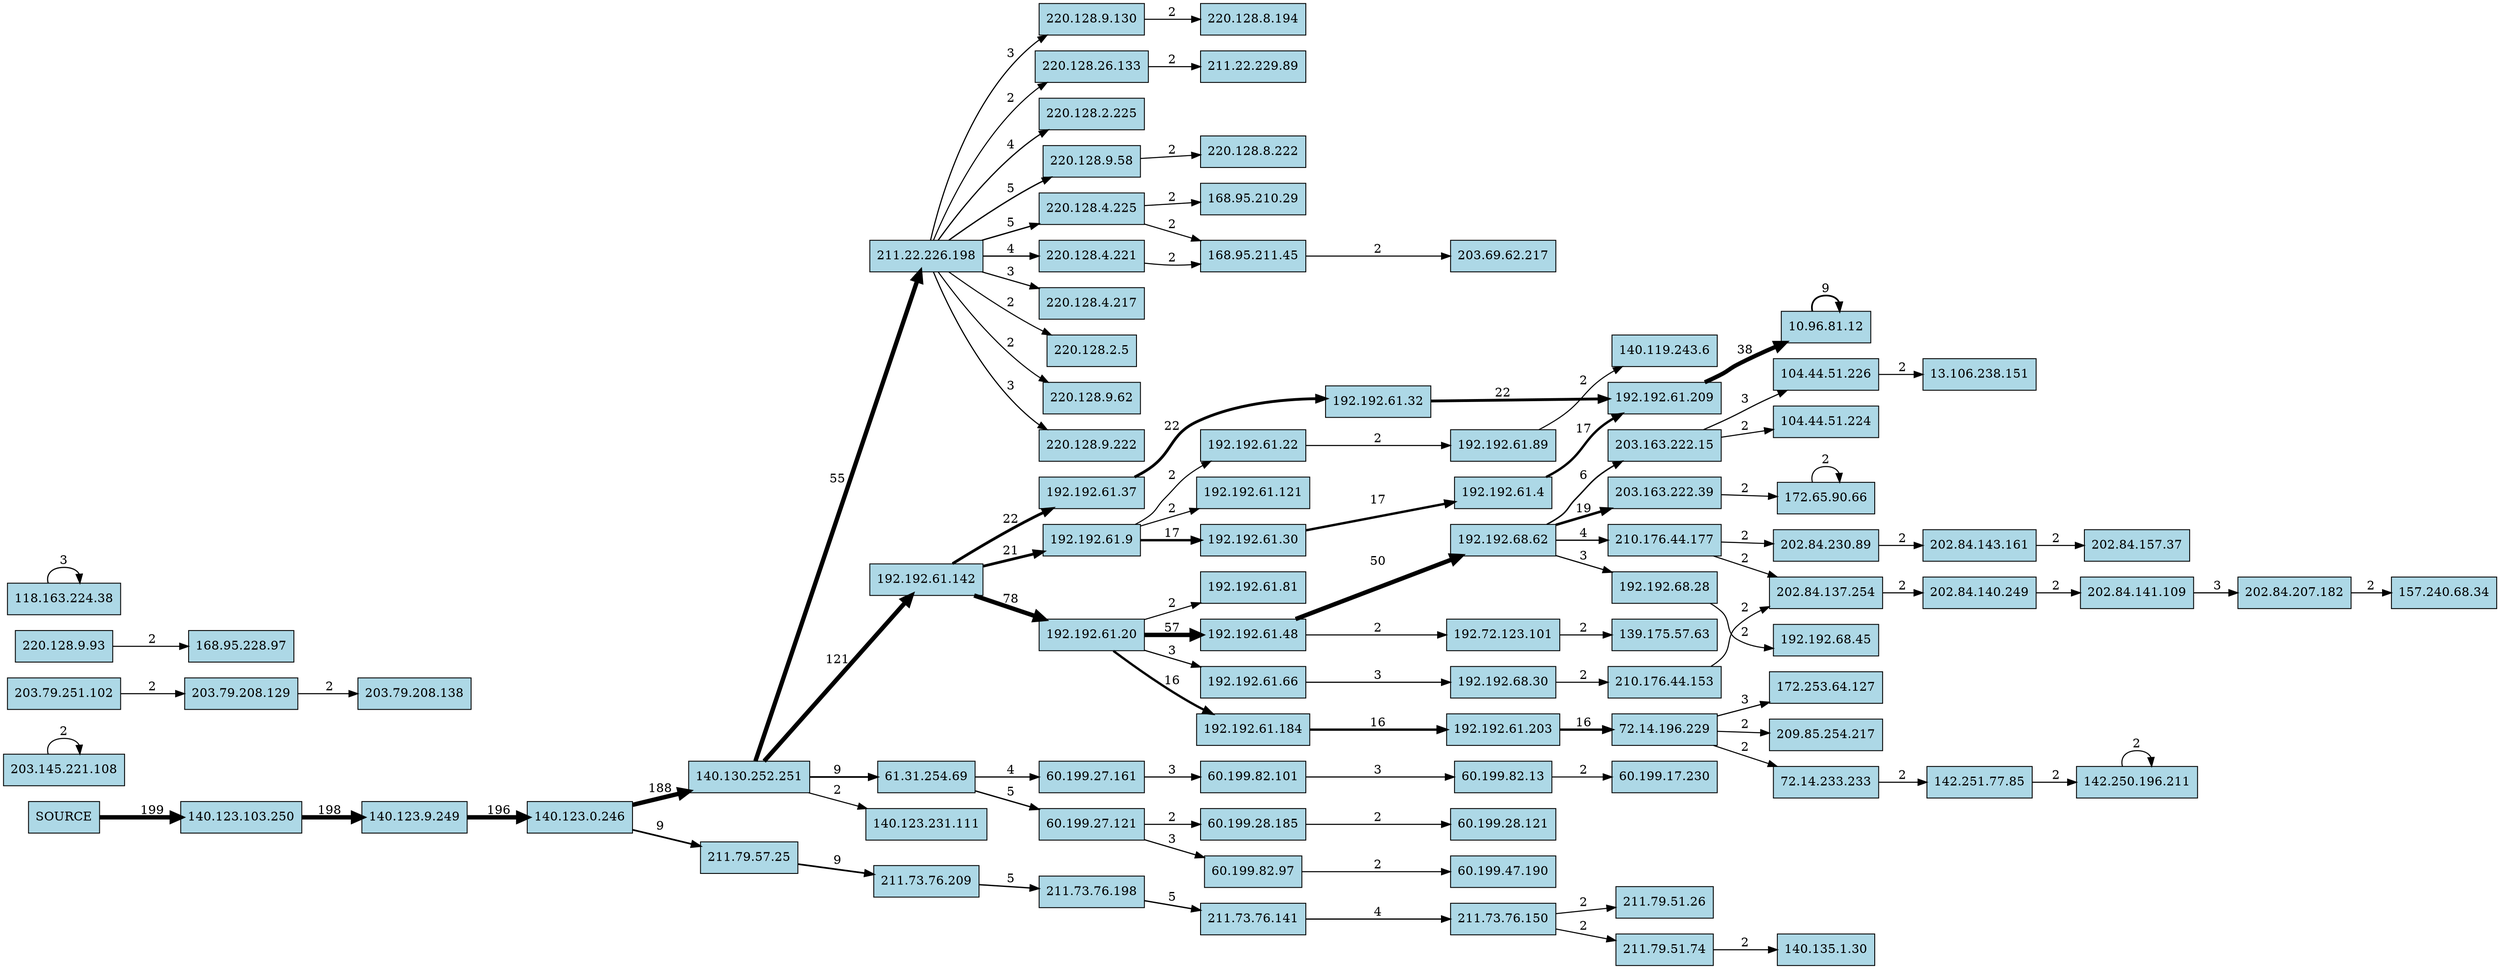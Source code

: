 digraph ISPTopology {
  rankdir=LR;
  node [shape=box, style=filled, fillcolor=lightblue];

  "SOURCE" -> "140.123.103.250" [label="199", penwidth=5.0];
  "140.123.103.250" -> "140.123.9.249" [label="198", penwidth=5.0];
  "140.123.9.249" -> "140.123.0.246" [label="196", penwidth=5.0];
  "140.123.0.246" -> "140.130.252.251" [label="188", penwidth=5.0];
  "140.130.252.251" -> "211.22.226.198" [label="55", penwidth=5.0];
  "140.130.252.251" -> "192.192.61.142" [label="121", penwidth=5.0];
  "192.192.61.142" -> "192.192.61.20" [label="78", penwidth=5.0];
  "192.192.61.20" -> "192.192.61.48" [label="57", penwidth=5.0];
  "192.192.61.48" -> "192.192.68.62" [label="50", penwidth=5.0];
  "192.192.68.62" -> "203.163.222.15" [label="6", penwidth=1.6];
  "203.163.222.15" -> "104.44.51.224" [label="2", penwidth=1.2];
  "211.22.226.198" -> "220.128.9.222" [label="3", penwidth=1.3];
  "192.192.61.142" -> "192.192.61.37" [label="22", penwidth=3.2];
  "192.192.61.37" -> "192.192.61.32" [label="22", penwidth=3.2];
  "192.192.61.32" -> "192.192.61.209" [label="22", penwidth=3.2];
  "192.192.61.209" -> "10.96.81.12" [label="38", penwidth=4.8];
  "211.22.226.198" -> "220.128.9.130" [label="3", penwidth=1.3];
  "220.128.9.130" -> "220.128.8.194" [label="2", penwidth=1.2];
  "192.192.61.48" -> "192.72.123.101" [label="2", penwidth=1.2];
  "192.72.123.101" -> "139.175.57.63" [label="2", penwidth=1.2];
  "192.192.61.142" -> "192.192.61.9" [label="21", penwidth=3.1];
  "192.192.61.9" -> "192.192.61.30" [label="17", penwidth=2.7];
  "192.192.61.30" -> "192.192.61.4" [label="17", penwidth=2.7];
  "192.192.61.4" -> "192.192.61.209" [label="17", penwidth=2.7];
  "211.22.226.198" -> "220.128.26.133" [label="2", penwidth=1.2];
  "220.128.26.133" -> "211.22.229.89" [label="2", penwidth=1.2];
  "192.192.68.62" -> "203.163.222.39" [label="19", penwidth=2.9];
  "10.96.81.12" -> "10.96.81.12" [label="9", penwidth=1.9];
  "203.163.222.39" -> "172.65.90.66" [label="2", penwidth=1.2];
  "172.65.90.66" -> "172.65.90.66" [label="2", penwidth=1.2];
  "192.192.68.62" -> "210.176.44.177" [label="4", penwidth=1.4];
  "210.176.44.177" -> "202.84.230.89" [label="2", penwidth=1.2];
  "202.84.230.89" -> "202.84.143.161" [label="2", penwidth=1.2];
  "202.84.143.161" -> "202.84.157.37" [label="2", penwidth=1.2];
  "211.22.226.198" -> "220.128.2.225" [label="4", penwidth=1.4];
  "211.22.226.198" -> "220.128.9.58" [label="5", penwidth=1.5];
  "220.128.9.58" -> "220.128.8.222" [label="2", penwidth=1.2];
  "140.123.0.246" -> "211.79.57.25" [label="9", penwidth=1.9];
  "211.79.57.25" -> "211.73.76.209" [label="9", penwidth=1.9];
  "211.73.76.209" -> "211.73.76.198" [label="5", penwidth=1.5];
  "211.73.76.198" -> "211.73.76.141" [label="5", penwidth=1.5];
  "211.73.76.141" -> "211.73.76.150" [label="4", penwidth=1.4];
  "211.73.76.150" -> "211.79.51.26" [label="2", penwidth=1.2];
  "192.192.61.20" -> "192.192.61.81" [label="2", penwidth=1.2];
  "203.145.221.108" -> "203.145.221.108" [label="2", penwidth=1.2];
  "211.73.76.150" -> "211.79.51.74" [label="2", penwidth=1.2];
  "211.79.51.74" -> "140.135.1.30" [label="2", penwidth=1.2];
  "192.192.61.9" -> "192.192.61.22" [label="2", penwidth=1.2];
  "192.192.61.22" -> "192.192.61.89" [label="2", penwidth=1.2];
  "192.192.61.89" -> "140.119.243.6" [label="2", penwidth=1.2];
  "211.22.226.198" -> "220.128.4.225" [label="5", penwidth=1.5];
  "220.128.4.225" -> "168.95.211.45" [label="2", penwidth=1.2];
  "192.192.68.62" -> "192.192.68.28" [label="3", penwidth=1.3];
  "192.192.68.28" -> "192.192.68.45" [label="2", penwidth=1.2];
  "211.22.226.198" -> "220.128.4.217" [label="3", penwidth=1.3];
  "140.130.252.251" -> "61.31.254.69" [label="9", penwidth=1.9];
  "61.31.254.69" -> "60.199.27.121" [label="5", penwidth=1.5];
  "60.199.27.121" -> "60.199.82.97" [label="3", penwidth=1.3];
  "60.199.82.97" -> "60.199.47.190" [label="2", penwidth=1.2];
  "61.31.254.69" -> "60.199.27.161" [label="4", penwidth=1.4];
  "60.199.27.161" -> "60.199.82.101" [label="3", penwidth=1.3];
  "60.199.82.101" -> "60.199.82.13" [label="3", penwidth=1.3];
  "211.22.226.198" -> "220.128.4.221" [label="4", penwidth=1.4];
  "220.128.4.225" -> "168.95.210.29" [label="2", penwidth=1.2];
  "60.199.82.13" -> "60.199.17.230" [label="2", penwidth=1.2];
  "140.130.252.251" -> "140.123.231.111" [label="2", penwidth=1.2];
  "203.79.251.102" -> "203.79.208.129" [label="2", penwidth=1.2];
  "203.79.208.129" -> "203.79.208.138" [label="2", penwidth=1.2];
  "192.192.61.9" -> "192.192.61.121" [label="2", penwidth=1.2];
  "168.95.211.45" -> "203.69.62.217" [label="2", penwidth=1.2];
  "220.128.4.221" -> "168.95.211.45" [label="2", penwidth=1.2];
  "192.192.61.20" -> "192.192.61.184" [label="16", penwidth=2.6];
  "192.192.61.184" -> "192.192.61.203" [label="16", penwidth=2.6];
  "192.192.61.203" -> "72.14.196.229" [label="16", penwidth=2.6];
  "60.199.27.121" -> "60.199.28.185" [label="2", penwidth=1.2];
  "60.199.28.185" -> "60.199.28.121" [label="2", penwidth=1.2];
  "210.176.44.177" -> "202.84.137.254" [label="2", penwidth=1.2];
  "202.84.141.109" -> "202.84.207.182" [label="3", penwidth=1.3];
  "203.163.222.15" -> "104.44.51.226" [label="3", penwidth=1.3];
  "104.44.51.226" -> "13.106.238.151" [label="2", penwidth=1.2];
  "72.14.196.229" -> "209.85.254.217" [label="2", penwidth=1.2];
  "72.14.196.229" -> "72.14.233.233" [label="2", penwidth=1.2];
  "72.14.233.233" -> "142.251.77.85" [label="2", penwidth=1.2];
  "142.251.77.85" -> "142.250.196.211" [label="2", penwidth=1.2];
  "142.250.196.211" -> "142.250.196.211" [label="2", penwidth=1.2];
  "192.192.61.20" -> "192.192.61.66" [label="3", penwidth=1.3];
  "192.192.61.66" -> "192.192.68.30" [label="3", penwidth=1.3];
  "211.22.226.198" -> "220.128.2.5" [label="2", penwidth=1.2];
  "220.128.9.93" -> "168.95.228.97" [label="2", penwidth=1.2];
  "211.22.226.198" -> "220.128.9.62" [label="2", penwidth=1.2];
  "118.163.224.38" -> "118.163.224.38" [label="3", penwidth=1.3];
  "72.14.196.229" -> "172.253.64.127" [label="3", penwidth=1.3];
  "192.192.68.30" -> "210.176.44.153" [label="2", penwidth=1.2];
  "210.176.44.153" -> "202.84.137.254" [label="2", penwidth=1.2];
  "202.84.137.254" -> "202.84.140.249" [label="2", penwidth=1.2];
  "202.84.140.249" -> "202.84.141.109" [label="2", penwidth=1.2];
  "202.84.207.182" -> "157.240.68.34" [label="2", penwidth=1.2];
}
